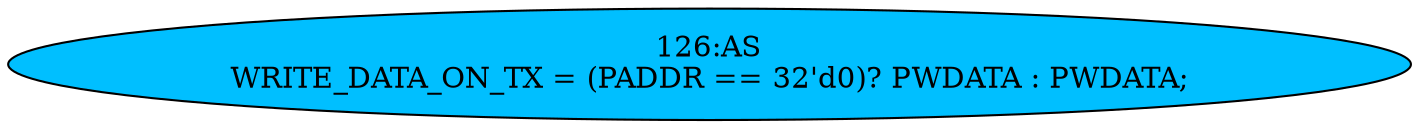 strict digraph "" {
	node [label="\N"];
	"126:AS"	 [ast="<pyverilog.vparser.ast.Assign object at 0x7fdc90088510>",
		def_var="['WRITE_DATA_ON_TX']",
		fillcolor=deepskyblue,
		label="126:AS
WRITE_DATA_ON_TX = (PADDR == 32'd0)? PWDATA : PWDATA;",
		statements="[]",
		style=filled,
		typ=Assign,
		use_var="['PADDR', 'PWDATA', 'PWDATA']"];
}

